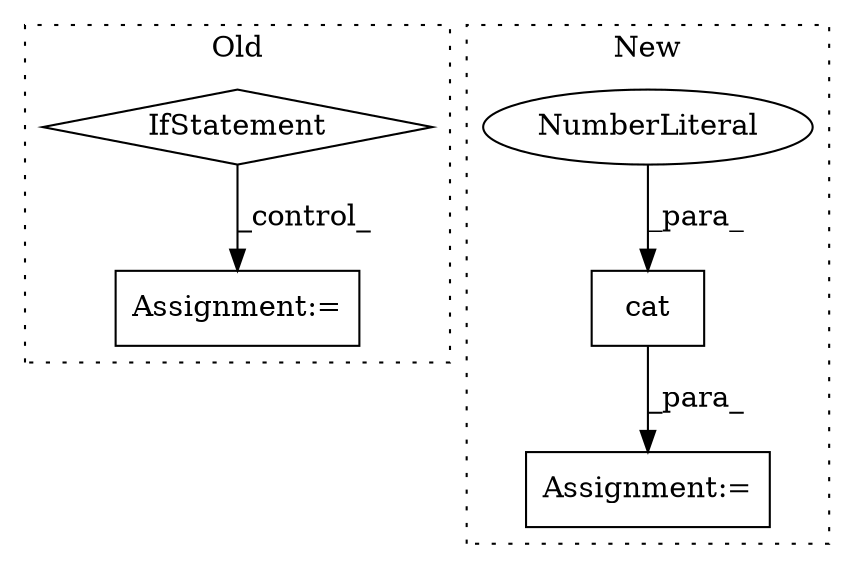digraph G {
subgraph cluster0 {
1 [label="IfStatement" a="25" s="26410,26436" l="4,2" shape="diamond"];
5 [label="Assignment:=" a="7" s="26619" l="1" shape="box"];
label = "Old";
style="dotted";
}
subgraph cluster1 {
2 [label="cat" a="32" s="12459,12473" l="4,1" shape="box"];
3 [label="NumberLiteral" a="34" s="12472" l="1" shape="ellipse"];
4 [label="Assignment:=" a="7" s="12637" l="1" shape="box"];
label = "New";
style="dotted";
}
1 -> 5 [label="_control_"];
2 -> 4 [label="_para_"];
3 -> 2 [label="_para_"];
}